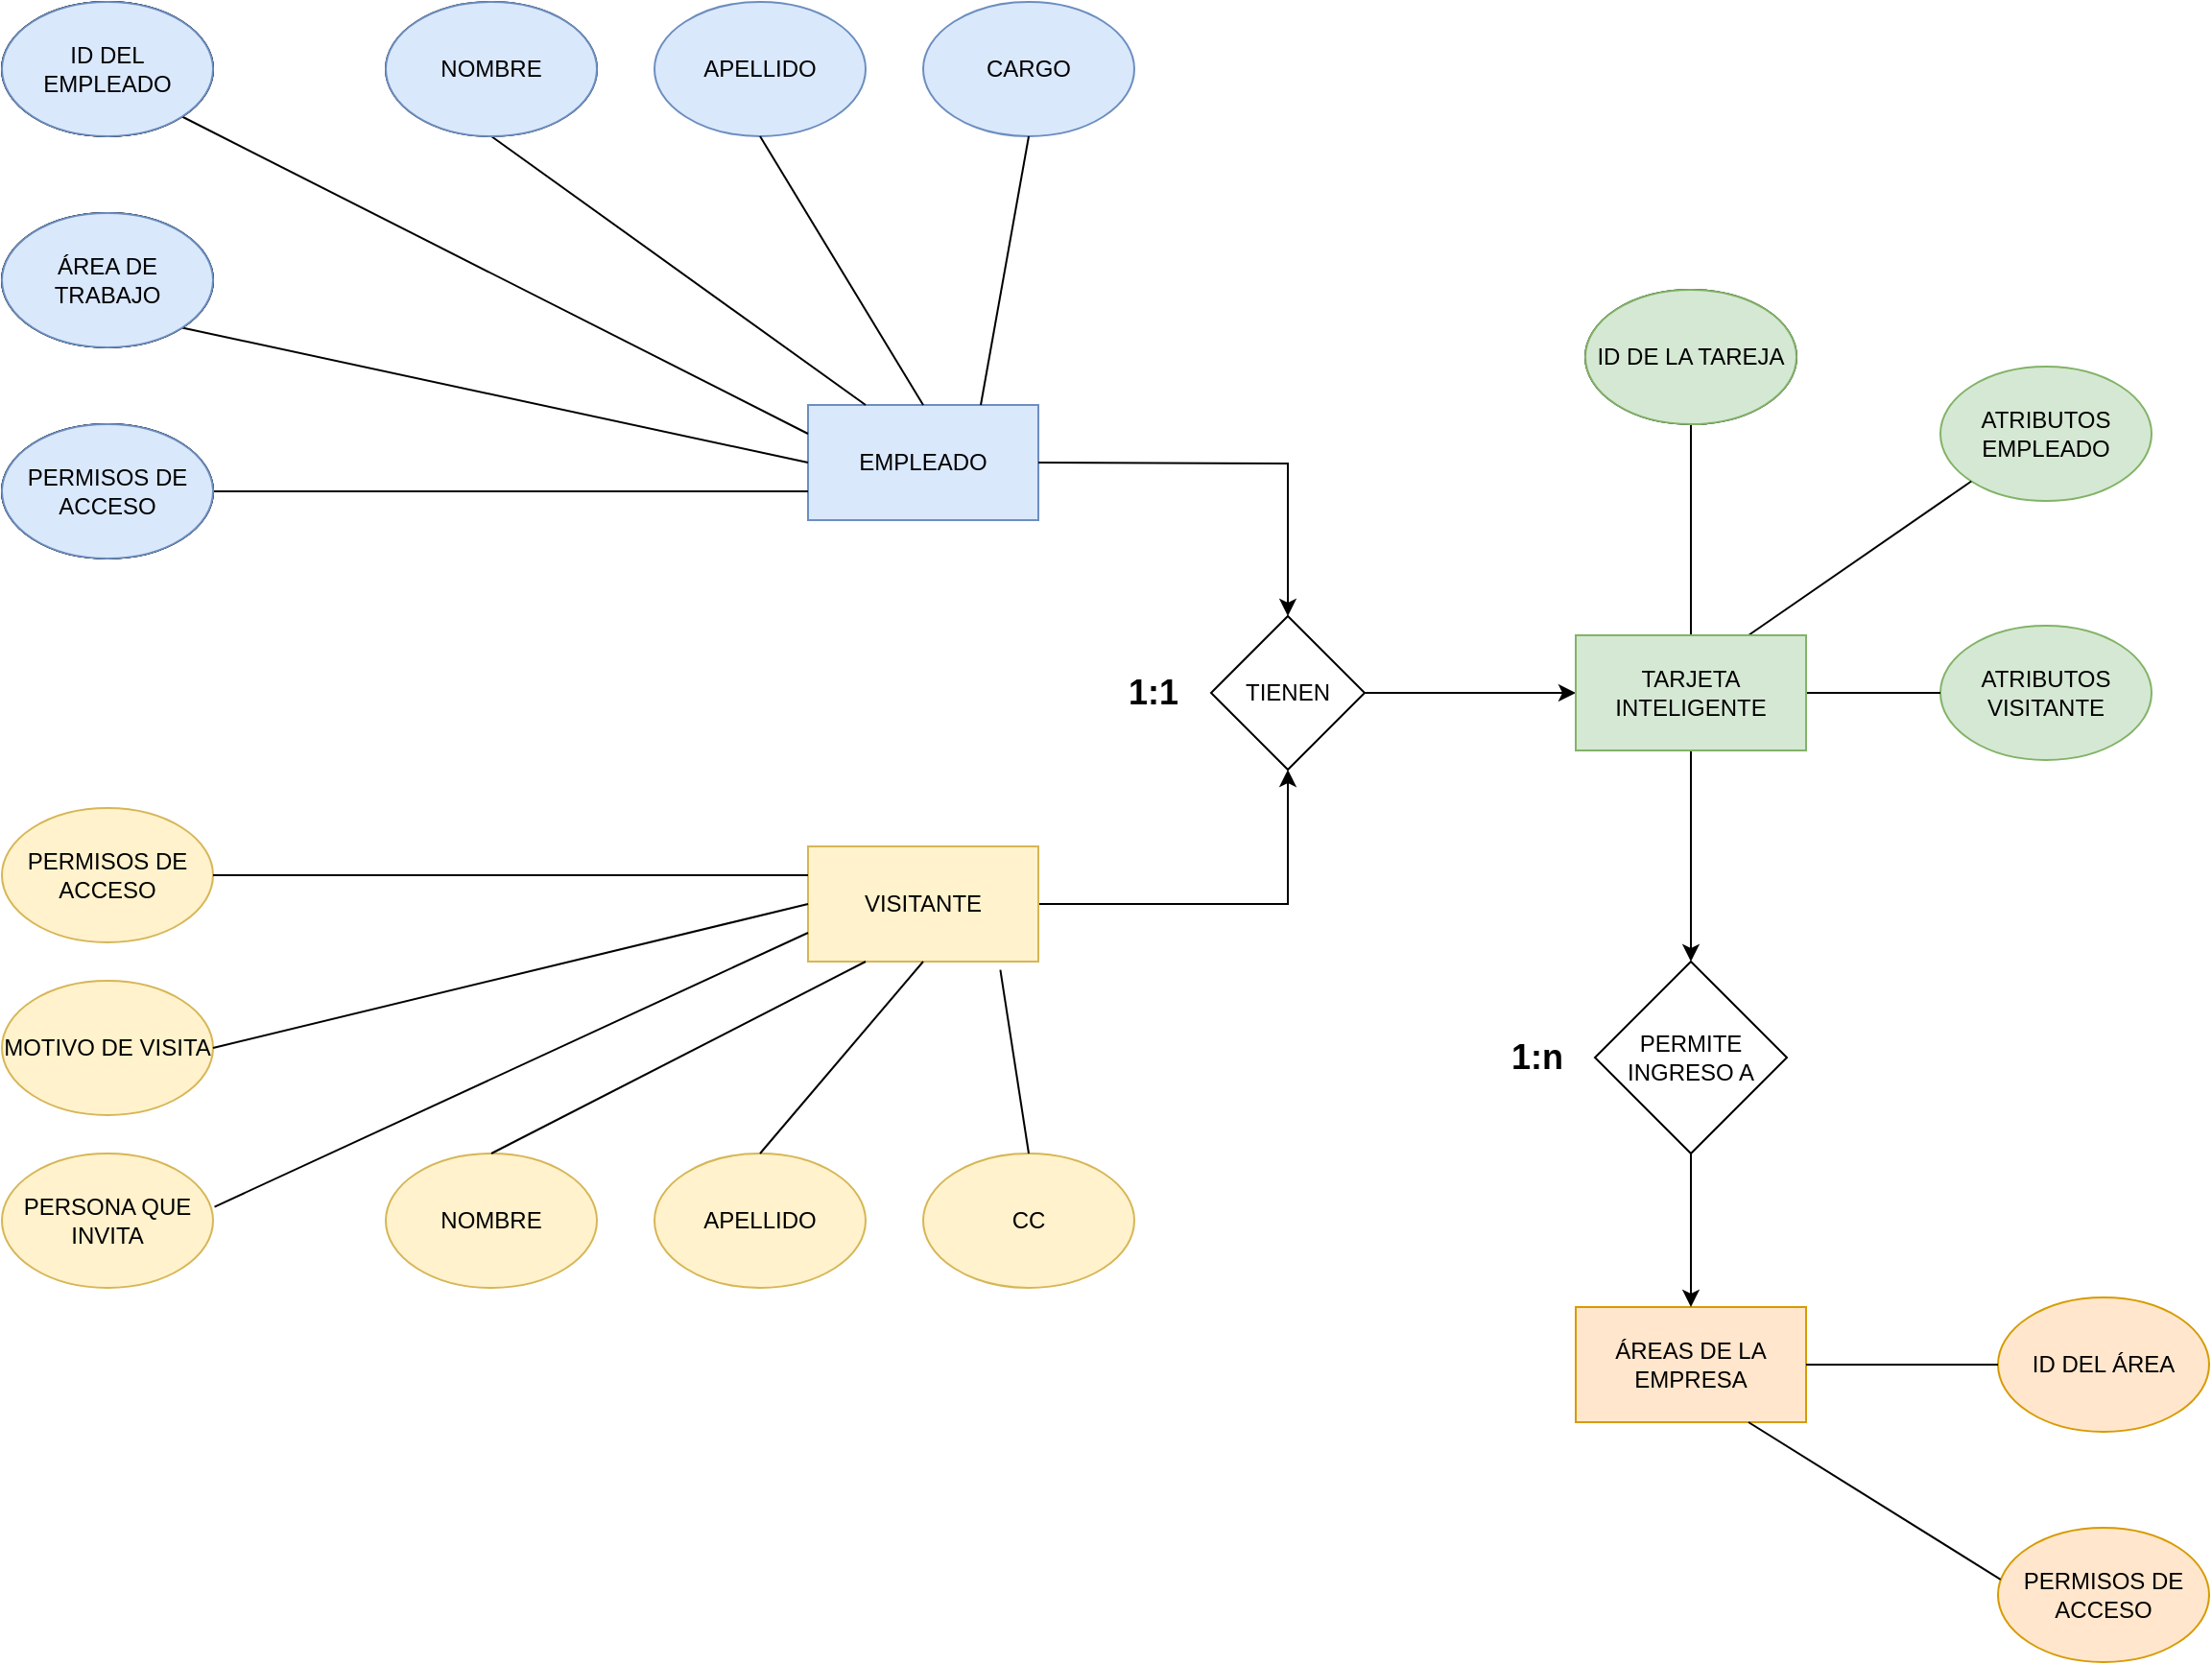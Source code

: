 <mxfile version="20.0.1" type="github">
  <diagram id="B1igxieaISC9VuSWq6be" name="Page-1">
    <mxGraphModel dx="1792" dy="1112" grid="1" gridSize="10" guides="1" tooltips="1" connect="1" arrows="1" fold="1" page="1" pageScale="1" pageWidth="2000" pageHeight="2000" math="0" shadow="0">
      <root>
        <mxCell id="0" />
        <mxCell id="1" parent="0" />
        <mxCell id="BWPA2W5dskU-JX_1lQMr-1" value="EMPLEADO" style="rounded=0;whiteSpace=wrap;html=1;fillColor=#dae8fc;strokeColor=#6c8ebf;" vertex="1" parent="1">
          <mxGeometry x="880" y="380" width="120" height="60" as="geometry" />
        </mxCell>
        <mxCell id="BWPA2W5dskU-JX_1lQMr-11" style="edgeStyle=orthogonalEdgeStyle;rounded=0;orthogonalLoop=1;jettySize=auto;html=1;exitX=1;exitY=0.5;exitDx=0;exitDy=0;entryX=0.5;entryY=1;entryDx=0;entryDy=0;" edge="1" parent="1" source="BWPA2W5dskU-JX_1lQMr-2" target="BWPA2W5dskU-JX_1lQMr-5">
          <mxGeometry relative="1" as="geometry">
            <mxPoint x="1130" y="590" as="targetPoint" />
          </mxGeometry>
        </mxCell>
        <mxCell id="BWPA2W5dskU-JX_1lQMr-2" value="VISITANTE" style="rounded=0;whiteSpace=wrap;html=1;fillColor=#fff2cc;strokeColor=#d6b656;" vertex="1" parent="1">
          <mxGeometry x="880" y="610" width="120" height="60" as="geometry" />
        </mxCell>
        <mxCell id="BWPA2W5dskU-JX_1lQMr-3" value="ÁREAS DE LA EMPRESA" style="rounded=0;whiteSpace=wrap;html=1;fillColor=#ffe6cc;strokeColor=#d79b00;" vertex="1" parent="1">
          <mxGeometry x="1280" y="850" width="120" height="60" as="geometry" />
        </mxCell>
        <mxCell id="BWPA2W5dskU-JX_1lQMr-18" style="edgeStyle=orthogonalEdgeStyle;rounded=0;orthogonalLoop=1;jettySize=auto;html=1;exitX=0.5;exitY=1;exitDx=0;exitDy=0;entryX=0.5;entryY=0;entryDx=0;entryDy=0;" edge="1" parent="1" source="BWPA2W5dskU-JX_1lQMr-4" target="BWPA2W5dskU-JX_1lQMr-17">
          <mxGeometry relative="1" as="geometry" />
        </mxCell>
        <mxCell id="BWPA2W5dskU-JX_1lQMr-4" value="TARJETA INTELIGENTE" style="rounded=0;whiteSpace=wrap;html=1;" vertex="1" parent="1">
          <mxGeometry x="1280" y="500" width="120" height="60" as="geometry" />
        </mxCell>
        <mxCell id="BWPA2W5dskU-JX_1lQMr-15" style="edgeStyle=orthogonalEdgeStyle;rounded=0;orthogonalLoop=1;jettySize=auto;html=1;exitX=1;exitY=0.5;exitDx=0;exitDy=0;entryX=0;entryY=0.5;entryDx=0;entryDy=0;" edge="1" parent="1" source="BWPA2W5dskU-JX_1lQMr-5" target="BWPA2W5dskU-JX_1lQMr-4">
          <mxGeometry relative="1" as="geometry" />
        </mxCell>
        <mxCell id="BWPA2W5dskU-JX_1lQMr-5" value="TIENEN" style="rhombus;whiteSpace=wrap;html=1;" vertex="1" parent="1">
          <mxGeometry x="1090" y="490" width="80" height="80" as="geometry" />
        </mxCell>
        <mxCell id="BWPA2W5dskU-JX_1lQMr-19" style="edgeStyle=orthogonalEdgeStyle;rounded=0;orthogonalLoop=1;jettySize=auto;html=1;exitX=0.5;exitY=1;exitDx=0;exitDy=0;entryX=0.5;entryY=0;entryDx=0;entryDy=0;" edge="1" parent="1" source="BWPA2W5dskU-JX_1lQMr-17" target="BWPA2W5dskU-JX_1lQMr-3">
          <mxGeometry relative="1" as="geometry" />
        </mxCell>
        <mxCell id="BWPA2W5dskU-JX_1lQMr-17" value="PERMITE INGRESO A" style="rhombus;whiteSpace=wrap;html=1;" vertex="1" parent="1">
          <mxGeometry x="1290" y="670" width="100" height="100" as="geometry" />
        </mxCell>
        <mxCell id="BWPA2W5dskU-JX_1lQMr-20" value="NOMBRE" style="ellipse;whiteSpace=wrap;html=1;" vertex="1" parent="1">
          <mxGeometry x="660" y="170" width="110" height="70" as="geometry" />
        </mxCell>
        <mxCell id="BWPA2W5dskU-JX_1lQMr-21" value="APELLIDO" style="ellipse;whiteSpace=wrap;html=1;fillColor=#dae8fc;strokeColor=#6c8ebf;" vertex="1" parent="1">
          <mxGeometry x="800" y="170" width="110" height="70" as="geometry" />
        </mxCell>
        <mxCell id="BWPA2W5dskU-JX_1lQMr-22" value="CARGO" style="ellipse;whiteSpace=wrap;html=1;fillColor=#dae8fc;strokeColor=#6c8ebf;" vertex="1" parent="1">
          <mxGeometry x="940" y="170" width="110" height="70" as="geometry" />
        </mxCell>
        <mxCell id="BWPA2W5dskU-JX_1lQMr-23" value="ÁRERA DE TRABAJO" style="ellipse;whiteSpace=wrap;html=1;" vertex="1" parent="1">
          <mxGeometry x="460" y="280" width="110" height="70" as="geometry" />
        </mxCell>
        <mxCell id="BWPA2W5dskU-JX_1lQMr-24" value="PERMISOS DE ACCESO" style="ellipse;whiteSpace=wrap;html=1;" vertex="1" parent="1">
          <mxGeometry x="460" y="390" width="110" height="70" as="geometry" />
        </mxCell>
        <mxCell id="BWPA2W5dskU-JX_1lQMr-28" value="" style="endArrow=none;html=1;rounded=0;entryX=1;entryY=0.5;entryDx=0;entryDy=0;exitX=0;exitY=0.75;exitDx=0;exitDy=0;" edge="1" parent="1" source="BWPA2W5dskU-JX_1lQMr-1" target="BWPA2W5dskU-JX_1lQMr-24">
          <mxGeometry width="50" height="50" relative="1" as="geometry">
            <mxPoint x="260" y="420" as="sourcePoint" />
            <mxPoint x="310" y="370" as="targetPoint" />
          </mxGeometry>
        </mxCell>
        <mxCell id="BWPA2W5dskU-JX_1lQMr-29" value="" style="endArrow=none;html=1;rounded=0;entryX=1;entryY=1;entryDx=0;entryDy=0;exitX=0;exitY=0.5;exitDx=0;exitDy=0;" edge="1" parent="1" source="BWPA2W5dskU-JX_1lQMr-1" target="BWPA2W5dskU-JX_1lQMr-23">
          <mxGeometry width="50" height="50" relative="1" as="geometry">
            <mxPoint x="880" y="350" as="sourcePoint" />
            <mxPoint x="650.0" y="270" as="targetPoint" />
          </mxGeometry>
        </mxCell>
        <mxCell id="BWPA2W5dskU-JX_1lQMr-30" value="" style="endArrow=none;html=1;rounded=0;entryX=0.5;entryY=1;entryDx=0;entryDy=0;exitX=0.25;exitY=0;exitDx=0;exitDy=0;" edge="1" parent="1" source="BWPA2W5dskU-JX_1lQMr-1" target="BWPA2W5dskU-JX_1lQMr-20">
          <mxGeometry width="50" height="50" relative="1" as="geometry">
            <mxPoint x="945.93" y="335.37" as="sourcePoint" />
            <mxPoint x="700.002" y="200.003" as="targetPoint" />
          </mxGeometry>
        </mxCell>
        <mxCell id="BWPA2W5dskU-JX_1lQMr-31" value="" style="endArrow=none;html=1;rounded=0;entryX=0.5;entryY=1;entryDx=0;entryDy=0;exitX=0.5;exitY=0;exitDx=0;exitDy=0;" edge="1" parent="1" source="BWPA2W5dskU-JX_1lQMr-1" target="BWPA2W5dskU-JX_1lQMr-21">
          <mxGeometry width="50" height="50" relative="1" as="geometry">
            <mxPoint x="1065" y="400" as="sourcePoint" />
            <mxPoint x="860" y="210" as="targetPoint" />
          </mxGeometry>
        </mxCell>
        <mxCell id="BWPA2W5dskU-JX_1lQMr-32" value="" style="endArrow=none;html=1;rounded=0;entryX=0.5;entryY=1;entryDx=0;entryDy=0;exitX=0.75;exitY=0;exitDx=0;exitDy=0;" edge="1" parent="1" source="BWPA2W5dskU-JX_1lQMr-1" target="BWPA2W5dskU-JX_1lQMr-22">
          <mxGeometry width="50" height="50" relative="1" as="geometry">
            <mxPoint x="1085" y="390" as="sourcePoint" />
            <mxPoint x="990" y="200" as="targetPoint" />
          </mxGeometry>
        </mxCell>
        <mxCell id="BWPA2W5dskU-JX_1lQMr-33" value="ID DEL EMPLEADO" style="ellipse;whiteSpace=wrap;html=1;" vertex="1" parent="1">
          <mxGeometry x="460" y="170" width="110" height="70" as="geometry" />
        </mxCell>
        <mxCell id="BWPA2W5dskU-JX_1lQMr-34" value="" style="endArrow=none;html=1;rounded=0;entryX=1;entryY=1;entryDx=0;entryDy=0;exitX=0;exitY=0.25;exitDx=0;exitDy=0;" edge="1" parent="1" source="BWPA2W5dskU-JX_1lQMr-1" target="BWPA2W5dskU-JX_1lQMr-33">
          <mxGeometry width="50" height="50" relative="1" as="geometry">
            <mxPoint x="850" y="370" as="sourcePoint" />
            <mxPoint x="660" y="250" as="targetPoint" />
          </mxGeometry>
        </mxCell>
        <mxCell id="BWPA2W5dskU-JX_1lQMr-35" value="MOTIVO DE VISITA" style="ellipse;whiteSpace=wrap;html=1;fillColor=#fff2cc;strokeColor=#d6b656;" vertex="1" parent="1">
          <mxGeometry x="460" y="680" width="110" height="70" as="geometry" />
        </mxCell>
        <mxCell id="BWPA2W5dskU-JX_1lQMr-36" value="PERSONA QUE INVITA" style="ellipse;whiteSpace=wrap;html=1;fillColor=#fff2cc;strokeColor=#d6b656;" vertex="1" parent="1">
          <mxGeometry x="460" y="770" width="110" height="70" as="geometry" />
        </mxCell>
        <mxCell id="BWPA2W5dskU-JX_1lQMr-37" value="PERMISOS DE ACCESO" style="ellipse;whiteSpace=wrap;html=1;fillColor=#fff2cc;strokeColor=#d6b656;" vertex="1" parent="1">
          <mxGeometry x="460" y="590" width="110" height="70" as="geometry" />
        </mxCell>
        <mxCell id="BWPA2W5dskU-JX_1lQMr-38" value="NOMBRE" style="ellipse;whiteSpace=wrap;html=1;fillColor=#fff2cc;strokeColor=#d6b656;" vertex="1" parent="1">
          <mxGeometry x="660" y="770" width="110" height="70" as="geometry" />
        </mxCell>
        <mxCell id="BWPA2W5dskU-JX_1lQMr-39" value="APELLIDO" style="ellipse;whiteSpace=wrap;html=1;fillColor=#fff2cc;strokeColor=#d6b656;" vertex="1" parent="1">
          <mxGeometry x="800" y="770" width="110" height="70" as="geometry" />
        </mxCell>
        <mxCell id="BWPA2W5dskU-JX_1lQMr-40" value="CC" style="ellipse;whiteSpace=wrap;html=1;fillColor=#fff2cc;strokeColor=#d6b656;" vertex="1" parent="1">
          <mxGeometry x="940" y="770" width="110" height="70" as="geometry" />
        </mxCell>
        <mxCell id="BWPA2W5dskU-JX_1lQMr-41" value="" style="endArrow=none;html=1;rounded=0;entryX=0.835;entryY=1.072;entryDx=0;entryDy=0;exitX=0.5;exitY=0;exitDx=0;exitDy=0;entryPerimeter=0;" edge="1" parent="1" source="BWPA2W5dskU-JX_1lQMr-40" target="BWPA2W5dskU-JX_1lQMr-2">
          <mxGeometry width="50" height="50" relative="1" as="geometry">
            <mxPoint x="1020" y="800" as="sourcePoint" />
            <mxPoint x="1045" y="660" as="targetPoint" />
          </mxGeometry>
        </mxCell>
        <mxCell id="BWPA2W5dskU-JX_1lQMr-42" value="" style="endArrow=none;html=1;rounded=0;entryX=0.5;entryY=1;entryDx=0;entryDy=0;exitX=0.5;exitY=0;exitDx=0;exitDy=0;" edge="1" parent="1" source="BWPA2W5dskU-JX_1lQMr-39" target="BWPA2W5dskU-JX_1lQMr-2">
          <mxGeometry width="50" height="50" relative="1" as="geometry">
            <mxPoint x="862.4" y="790" as="sourcePoint" />
            <mxPoint x="847.6" y="654.32" as="targetPoint" />
          </mxGeometry>
        </mxCell>
        <mxCell id="BWPA2W5dskU-JX_1lQMr-43" value="" style="endArrow=none;html=1;rounded=0;entryX=0.25;entryY=1;entryDx=0;entryDy=0;exitX=0.5;exitY=0;exitDx=0;exitDy=0;" edge="1" parent="1" source="BWPA2W5dskU-JX_1lQMr-38" target="BWPA2W5dskU-JX_1lQMr-2">
          <mxGeometry width="50" height="50" relative="1" as="geometry">
            <mxPoint x="740" y="810" as="sourcePoint" />
            <mxPoint x="825" y="670" as="targetPoint" />
          </mxGeometry>
        </mxCell>
        <mxCell id="BWPA2W5dskU-JX_1lQMr-44" value="" style="endArrow=none;html=1;rounded=0;entryX=0;entryY=0.75;entryDx=0;entryDy=0;exitX=1.007;exitY=0.397;exitDx=0;exitDy=0;exitPerimeter=0;" edge="1" parent="1" source="BWPA2W5dskU-JX_1lQMr-36" target="BWPA2W5dskU-JX_1lQMr-2">
          <mxGeometry width="50" height="50" relative="1" as="geometry">
            <mxPoint x="600" y="780" as="sourcePoint" />
            <mxPoint x="795" y="640" as="targetPoint" />
          </mxGeometry>
        </mxCell>
        <mxCell id="BWPA2W5dskU-JX_1lQMr-45" value="" style="endArrow=none;html=1;rounded=0;entryX=0;entryY=0.5;entryDx=0;entryDy=0;exitX=1;exitY=0.5;exitDx=0;exitDy=0;" edge="1" parent="1" source="BWPA2W5dskU-JX_1lQMr-35" target="BWPA2W5dskU-JX_1lQMr-2">
          <mxGeometry width="50" height="50" relative="1" as="geometry">
            <mxPoint x="570.0" y="732.79" as="sourcePoint" />
            <mxPoint x="876.92" y="590" as="targetPoint" />
          </mxGeometry>
        </mxCell>
        <mxCell id="BWPA2W5dskU-JX_1lQMr-46" value="" style="endArrow=none;html=1;rounded=0;entryX=0;entryY=0.25;entryDx=0;entryDy=0;exitX=1;exitY=0.5;exitDx=0;exitDy=0;" edge="1" parent="1" source="BWPA2W5dskU-JX_1lQMr-37" target="BWPA2W5dskU-JX_1lQMr-2">
          <mxGeometry width="50" height="50" relative="1" as="geometry">
            <mxPoint x="600.0" y="610" as="sourcePoint" />
            <mxPoint x="910" y="535" as="targetPoint" />
          </mxGeometry>
        </mxCell>
        <mxCell id="BWPA2W5dskU-JX_1lQMr-48" style="edgeStyle=orthogonalEdgeStyle;rounded=0;orthogonalLoop=1;jettySize=auto;html=1;exitX=1;exitY=0.5;exitDx=0;exitDy=0;entryX=0.5;entryY=0;entryDx=0;entryDy=0;" edge="1" parent="1" target="BWPA2W5dskU-JX_1lQMr-5">
          <mxGeometry relative="1" as="geometry">
            <mxPoint x="1000" y="410" as="sourcePoint" />
            <mxPoint x="1130" y="360" as="targetPoint" />
          </mxGeometry>
        </mxCell>
        <mxCell id="BWPA2W5dskU-JX_1lQMr-49" value="ID DE LA TAREJA" style="ellipse;whiteSpace=wrap;html=1;" vertex="1" parent="1">
          <mxGeometry x="1285" y="320" width="110" height="70" as="geometry" />
        </mxCell>
        <mxCell id="BWPA2W5dskU-JX_1lQMr-50" value="ATRIBUTOS EMPLEADO" style="ellipse;whiteSpace=wrap;html=1;fillColor=#d5e8d4;strokeColor=#82b366;" vertex="1" parent="1">
          <mxGeometry x="1470" y="360" width="110" height="70" as="geometry" />
        </mxCell>
        <mxCell id="BWPA2W5dskU-JX_1lQMr-51" value="ATRIBUTOS VISITANTE" style="ellipse;whiteSpace=wrap;html=1;fillColor=#d5e8d4;strokeColor=#82b366;" vertex="1" parent="1">
          <mxGeometry x="1470" y="495" width="110" height="70" as="geometry" />
        </mxCell>
        <mxCell id="BWPA2W5dskU-JX_1lQMr-52" value="" style="endArrow=none;html=1;rounded=0;exitX=1;exitY=0.5;exitDx=0;exitDy=0;entryX=0;entryY=0.5;entryDx=0;entryDy=0;" edge="1" parent="1" source="BWPA2W5dskU-JX_1lQMr-4" target="BWPA2W5dskU-JX_1lQMr-51">
          <mxGeometry width="50" height="50" relative="1" as="geometry">
            <mxPoint x="1450" y="630" as="sourcePoint" />
            <mxPoint x="1500" y="580" as="targetPoint" />
          </mxGeometry>
        </mxCell>
        <mxCell id="BWPA2W5dskU-JX_1lQMr-53" value="" style="endArrow=none;html=1;rounded=0;exitX=0.75;exitY=0;exitDx=0;exitDy=0;entryX=0;entryY=1;entryDx=0;entryDy=0;" edge="1" parent="1" source="BWPA2W5dskU-JX_1lQMr-4" target="BWPA2W5dskU-JX_1lQMr-50">
          <mxGeometry width="50" height="50" relative="1" as="geometry">
            <mxPoint x="1380" y="480" as="sourcePoint" />
            <mxPoint x="1450.0" y="480" as="targetPoint" />
          </mxGeometry>
        </mxCell>
        <mxCell id="BWPA2W5dskU-JX_1lQMr-54" value="" style="endArrow=none;html=1;rounded=0;exitX=0.5;exitY=0;exitDx=0;exitDy=0;entryX=0.5;entryY=1;entryDx=0;entryDy=0;" edge="1" parent="1" source="BWPA2W5dskU-JX_1lQMr-4" target="BWPA2W5dskU-JX_1lQMr-49">
          <mxGeometry width="50" height="50" relative="1" as="geometry">
            <mxPoint x="1220" y="490" as="sourcePoint" />
            <mxPoint x="1335.928" y="409.633" as="targetPoint" />
          </mxGeometry>
        </mxCell>
        <mxCell id="BWPA2W5dskU-JX_1lQMr-55" value="ID DEL ÁREA" style="ellipse;whiteSpace=wrap;html=1;fillColor=#ffe6cc;strokeColor=#d79b00;" vertex="1" parent="1">
          <mxGeometry x="1500" y="845" width="110" height="70" as="geometry" />
        </mxCell>
        <mxCell id="BWPA2W5dskU-JX_1lQMr-56" value="PERMISOS DE ACCESO" style="ellipse;whiteSpace=wrap;html=1;fillColor=#ffe6cc;strokeColor=#d79b00;" vertex="1" parent="1">
          <mxGeometry x="1500" y="965" width="110" height="70" as="geometry" />
        </mxCell>
        <mxCell id="BWPA2W5dskU-JX_1lQMr-57" value="" style="endArrow=none;html=1;rounded=0;exitX=1;exitY=0.5;exitDx=0;exitDy=0;entryX=0;entryY=0.5;entryDx=0;entryDy=0;" edge="1" parent="1" source="BWPA2W5dskU-JX_1lQMr-3" target="BWPA2W5dskU-JX_1lQMr-55">
          <mxGeometry width="50" height="50" relative="1" as="geometry">
            <mxPoint x="1420" y="879.41" as="sourcePoint" />
            <mxPoint x="1490.0" y="879.41" as="targetPoint" />
          </mxGeometry>
        </mxCell>
        <mxCell id="BWPA2W5dskU-JX_1lQMr-58" value="" style="endArrow=none;html=1;rounded=0;exitX=0.75;exitY=1;exitDx=0;exitDy=0;entryX=0.012;entryY=0.385;entryDx=0;entryDy=0;entryPerimeter=0;" edge="1" parent="1" source="BWPA2W5dskU-JX_1lQMr-3" target="BWPA2W5dskU-JX_1lQMr-56">
          <mxGeometry width="50" height="50" relative="1" as="geometry">
            <mxPoint x="1370" y="960" as="sourcePoint" />
            <mxPoint x="1470.0" y="960" as="targetPoint" />
          </mxGeometry>
        </mxCell>
        <mxCell id="BWPA2W5dskU-JX_1lQMr-59" value="PERMISOS DE ACCESO" style="ellipse;whiteSpace=wrap;html=1;" vertex="1" parent="1">
          <mxGeometry x="460" y="390" width="110" height="70" as="geometry" />
        </mxCell>
        <mxCell id="BWPA2W5dskU-JX_1lQMr-60" value="ÁRERA DE TRABAJO" style="ellipse;whiteSpace=wrap;html=1;" vertex="1" parent="1">
          <mxGeometry x="460" y="280" width="110" height="70" as="geometry" />
        </mxCell>
        <mxCell id="BWPA2W5dskU-JX_1lQMr-61" value="ID DEL EMPLEADO" style="ellipse;whiteSpace=wrap;html=1;" vertex="1" parent="1">
          <mxGeometry x="460" y="170" width="110" height="70" as="geometry" />
        </mxCell>
        <mxCell id="BWPA2W5dskU-JX_1lQMr-62" value="PERMISOS DE ACCESO" style="ellipse;whiteSpace=wrap;html=1;fillColor=#dae8fc;strokeColor=#6c8ebf;" vertex="1" parent="1">
          <mxGeometry x="460" y="390" width="110" height="70" as="geometry" />
        </mxCell>
        <mxCell id="BWPA2W5dskU-JX_1lQMr-63" value="ÁREA DE TRABAJO" style="ellipse;whiteSpace=wrap;html=1;fillColor=#dae8fc;strokeColor=#6c8ebf;" vertex="1" parent="1">
          <mxGeometry x="460" y="280" width="110" height="70" as="geometry" />
        </mxCell>
        <mxCell id="BWPA2W5dskU-JX_1lQMr-64" value="ID DEL EMPLEADO" style="ellipse;whiteSpace=wrap;html=1;fillColor=#dae8fc;strokeColor=#6c8ebf;" vertex="1" parent="1">
          <mxGeometry x="460" y="170" width="110" height="70" as="geometry" />
        </mxCell>
        <mxCell id="BWPA2W5dskU-JX_1lQMr-65" value="NOMBRE" style="ellipse;whiteSpace=wrap;html=1;fillColor=#dae8fc;strokeColor=#6c8ebf;" vertex="1" parent="1">
          <mxGeometry x="660" y="170" width="110" height="70" as="geometry" />
        </mxCell>
        <mxCell id="BWPA2W5dskU-JX_1lQMr-66" value="TARJETA INTELIGENTE" style="rounded=0;whiteSpace=wrap;html=1;fillColor=#d5e8d4;strokeColor=#82b366;" vertex="1" parent="1">
          <mxGeometry x="1280" y="500" width="120" height="60" as="geometry" />
        </mxCell>
        <mxCell id="BWPA2W5dskU-JX_1lQMr-67" value="ID DE LA TAREJA" style="ellipse;whiteSpace=wrap;html=1;fillColor=#d5e8d4;strokeColor=#82b366;" vertex="1" parent="1">
          <mxGeometry x="1285" y="320" width="110" height="70" as="geometry" />
        </mxCell>
        <mxCell id="BWPA2W5dskU-JX_1lQMr-68" value="&lt;font style=&quot;font-size: 18px;&quot;&gt;&lt;b&gt;1:1&lt;/b&gt;&lt;/font&gt;" style="text;html=1;strokeColor=none;fillColor=none;align=center;verticalAlign=middle;whiteSpace=wrap;rounded=0;" vertex="1" parent="1">
          <mxGeometry x="1030" y="515" width="60" height="30" as="geometry" />
        </mxCell>
        <mxCell id="BWPA2W5dskU-JX_1lQMr-69" value="&lt;font style=&quot;font-size: 18px;&quot;&gt;&lt;b&gt;1:n&lt;/b&gt;&lt;/font&gt;" style="text;html=1;strokeColor=none;fillColor=none;align=center;verticalAlign=middle;whiteSpace=wrap;rounded=0;" vertex="1" parent="1">
          <mxGeometry x="1230" y="705" width="60" height="30" as="geometry" />
        </mxCell>
      </root>
    </mxGraphModel>
  </diagram>
</mxfile>
